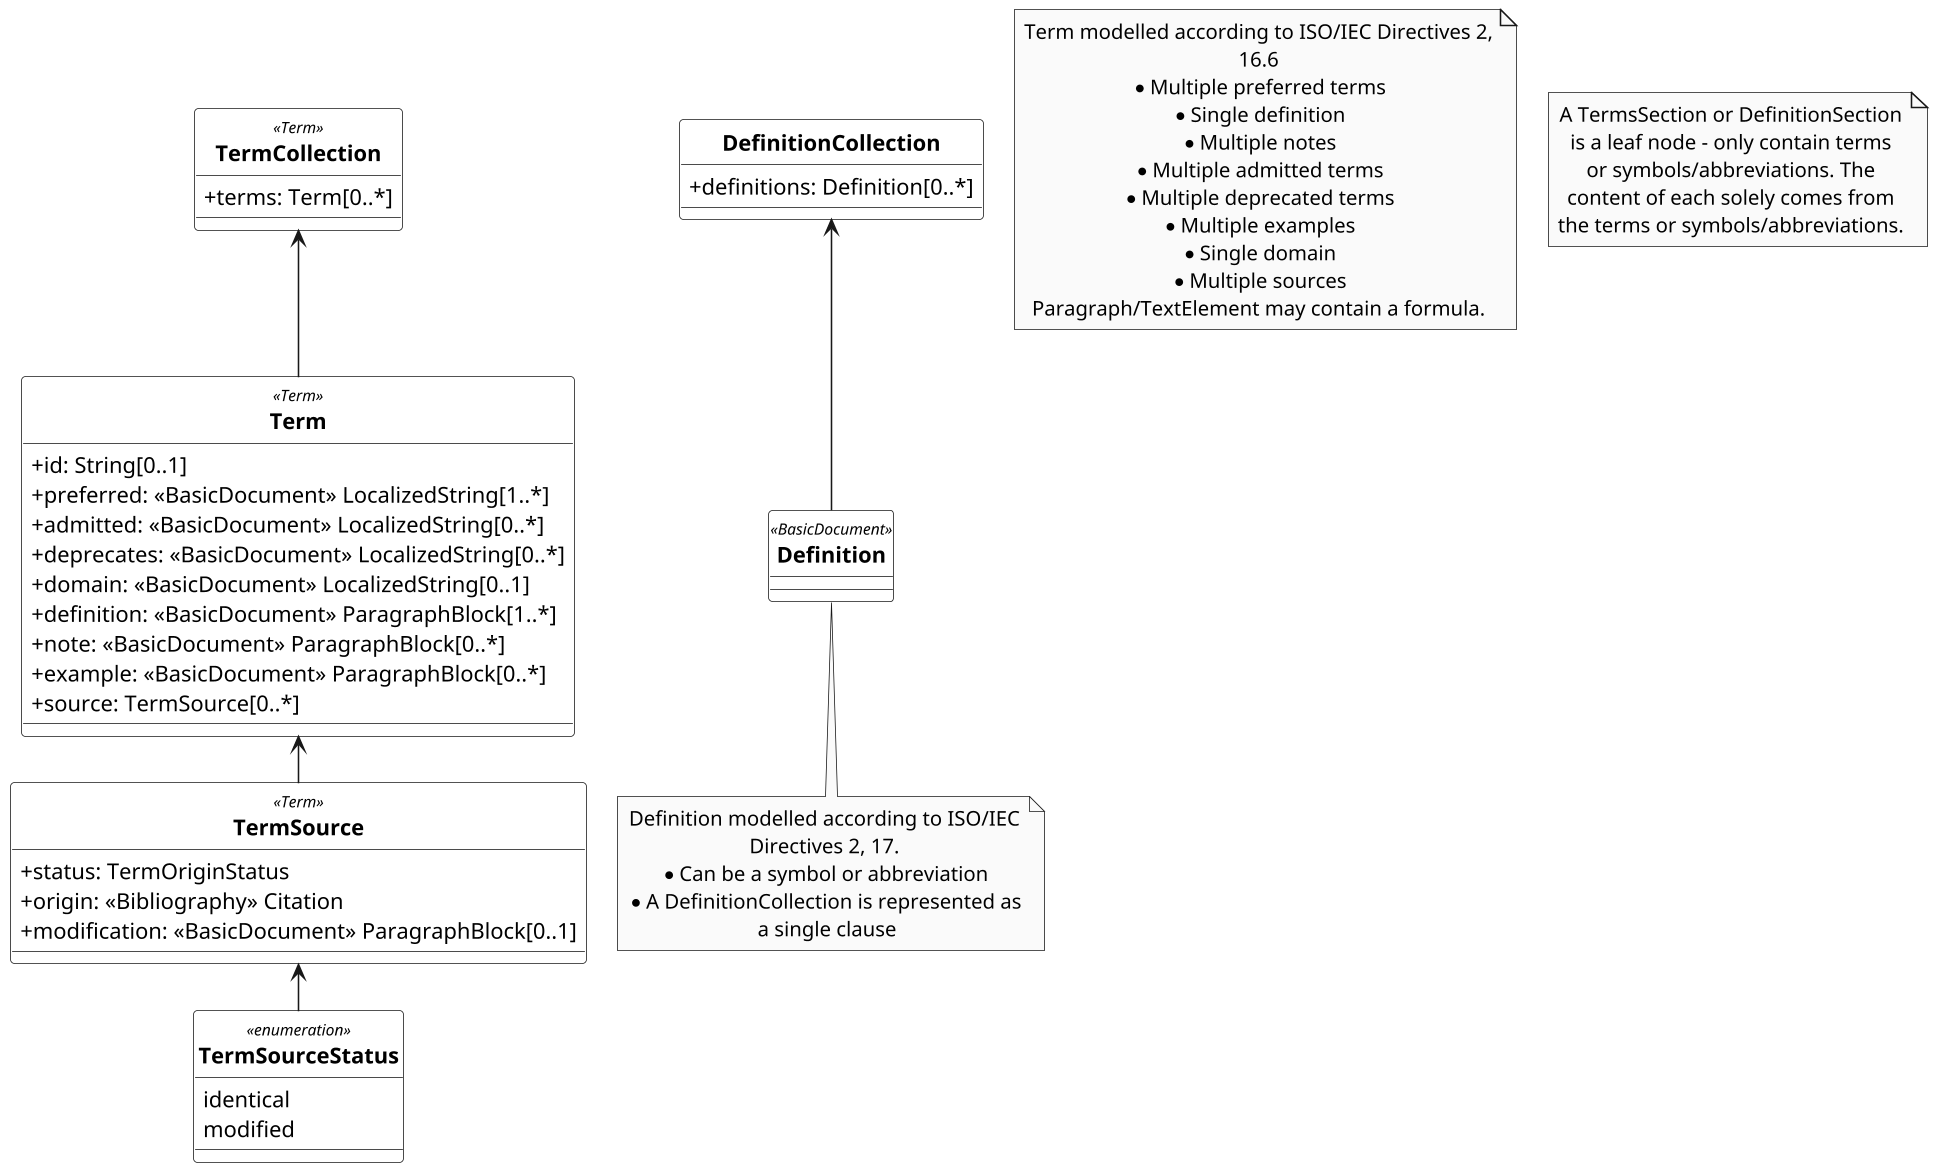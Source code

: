 @startuml StandardDoc_Terms
/'
Diagram:        StandardDoc_Terms
DateCreate:     22/08/2018
Description:    Metanorma StandardDocument ("StanDoc") is a family of document models that forms the basis of Metanorma IsoDoc, which is used to represent 
                ISO Standards and similarly structured standards. It itself is an instantiation of BasicDocument (BasicDoc)
                It is one of the document models that Selagraph operates on.
                Metanorma StandardDocument itself is a document model can form the basis of multiple standard document types, including:
                
                - ISO Standards
                - CSD Standards
                - Chinese Standards (GB and family)
                
                The Relaton Bibliography UML models used within these models are located here: Relaton BibModels

Hystory of changes:
> DD/MM/YYYY
    - 
    - 
'/

'******* CONFIGURATION ************************************************
skinparam classAttributeIconSize 0
skinparam Dpi 150
skinparam Monochrome true
skinparam LineType ortho
skinparam nodesep 20
skinparam ranksep 30
hide circle
/' skinparam CircledCharacterRadius 0 '/
/' skinparam CircledCharacterFontSize 0 '/
skinparam Default {
TextAlignment center
FontName Helvetica
}
skinparam Class {
AttributeIconSize 0
BackgroundColor White
FontStyle bold
StereotypeFontSize 10
}
skinparam Rectangle {
BackgroundColor White
FontStyle bold
FontSize 11
StereotypeFontSize 10
}
skinparam Object {
BackgroundColor White
FontStyle bold
FontSize 11
StereotypeFontSize 10
}

skinparam Entity {
StereotypeFontSize 10
}

'******* CLASS DEFINITION *********************************************
class TermCollection <<Term>> {
    +terms: Term[0..*]
}

class Term <<Term>> {
    +id: String[0..1]
    +preferred: <<BasicDocument>> LocalizedString[1..*]
    +admitted: <<BasicDocument>> LocalizedString[0..*]
    +deprecates: <<BasicDocument>> LocalizedString[0..*]
    +domain: <<BasicDocument>> LocalizedString[0..1]
    +definition: <<BasicDocument>> ParagraphBlock[1..*]
    +note: <<BasicDocument>> ParagraphBlock[0..*]
    +example: <<BasicDocument>> ParagraphBlock[0..*]
    +source: TermSource[0..*]
}

class TermSource <<Term>>{
    +status: TermOriginStatus
    +origin: <<Bibliography>> Citation
    +modification: <<BasicDocument>> ParagraphBlock[0..1]
}

class DefinitionCollection{
    +definitions: Definition[0..*]
}

class Definition <<BasicDocument>>{

}

enum TermSourceStatus <<enumeration>>{
    identical
    modified
}

'******* NOTES ********************************************************
note "Term modelled according to ISO/IEC Directives 2,\n16.6\n* Multiple preferred terms\n* Single definition\n* Multiple notes\n* Multiple admitted terms\n* Multiple deprecated terms\n* Multiple examples\n* Single domain\n* Multiple sources\nParagraph/TextElement may contain a formula." as N1
note bottom of Definition: Definition modelled according to ISO/IEC\nDirectives 2, 17.\n* Can be a symbol or abbreviation\n* A DefinitionCollection is represented as\n a single clause
note "A TermsSection or DefinitionSection\nis a leaf node - only contain terms\nor symbols/abbreviations. The\ncontent of each solely comes from\nthe terms or symbols/abbreviations." as N2

'******* CLASS RELATIONS **********************************************
TermCollection <-- Term
Term <-- TermSource
TermSource <-- TermSourceStatus

DefinitionCollection <-- Definition



@enduml
